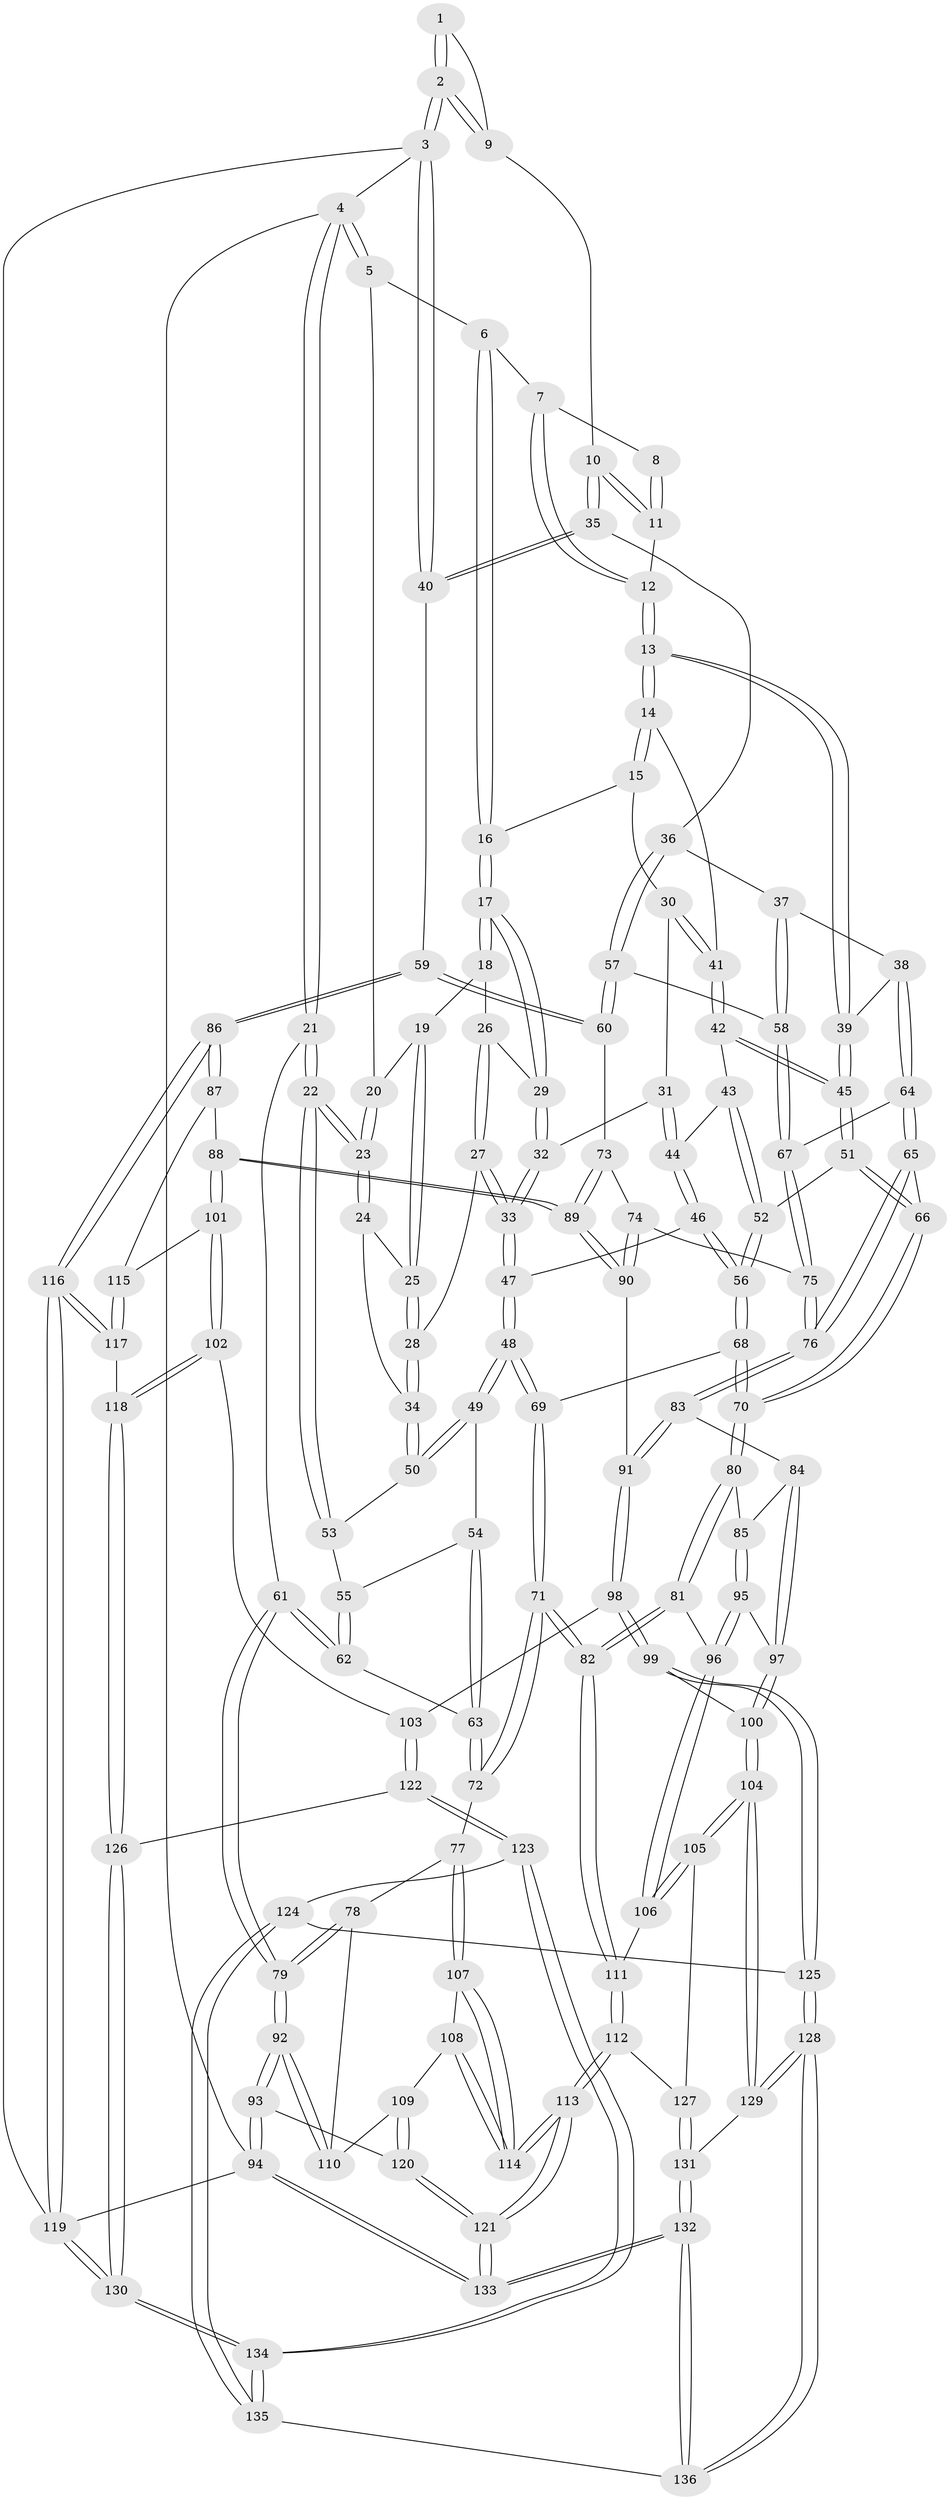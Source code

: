 // Generated by graph-tools (version 1.1) at 2025/51/03/09/25 03:51:01]
// undirected, 136 vertices, 337 edges
graph export_dot {
graph [start="1"]
  node [color=gray90,style=filled];
  1 [pos="+0.9533046868526623+0"];
  2 [pos="+1+0"];
  3 [pos="+1+0"];
  4 [pos="+0+0"];
  5 [pos="+0.27487073240918397+0"];
  6 [pos="+0.5028926779123221+0"];
  7 [pos="+0.5234505616597745+0"];
  8 [pos="+0.7878605273849805+0"];
  9 [pos="+0.8811159043096903+0.15952664875421232"];
  10 [pos="+0.8801427618111108+0.16392860251712968"];
  11 [pos="+0.7643671625112513+0.1494176828603667"];
  12 [pos="+0.7265988599408899+0.16111204104055982"];
  13 [pos="+0.6750553131720576+0.2108001414794754"];
  14 [pos="+0.634428763155862+0.2024760071525188"];
  15 [pos="+0.5156791127069855+0.12517814300411217"];
  16 [pos="+0.5106208973033928+0.12043651134319688"];
  17 [pos="+0.42783454802185844+0.16593066083036928"];
  18 [pos="+0.3082836179485864+0.04506178373613327"];
  19 [pos="+0.2622138187598925+0"];
  20 [pos="+0.2730423004456886+0"];
  21 [pos="+0+0.25532886208631195"];
  22 [pos="+0+0.2182467444677243"];
  23 [pos="+0+0.21610085648700458"];
  24 [pos="+0.08590058242665058+0.16923172531759872"];
  25 [pos="+0.16989002982616241+0.10256295996034527"];
  26 [pos="+0.3058824872149573+0.13481042616651645"];
  27 [pos="+0.29043194405279116+0.24813783722917035"];
  28 [pos="+0.2797781791907988+0.2499789463843184"];
  29 [pos="+0.41652469602030284+0.18856488434728225"];
  30 [pos="+0.49208141869407385+0.2664625381006513"];
  31 [pos="+0.4341928119200617+0.260382890172951"];
  32 [pos="+0.3955515990367055+0.24010970060210934"];
  33 [pos="+0.3440113149263362+0.26429135688057315"];
  34 [pos="+0.2285573806303934+0.2840513338041814"];
  35 [pos="+0.970001618757056+0.23902555970477163"];
  36 [pos="+0.9579947493981724+0.2566082027676042"];
  37 [pos="+0.8698467212358008+0.3209418842693193"];
  38 [pos="+0.7031551774534336+0.34028148179755435"];
  39 [pos="+0.6804042559275472+0.3195931481959664"];
  40 [pos="+1+0.23464216567914697"];
  41 [pos="+0.5119674995508128+0.27598088592375103"];
  42 [pos="+0.5170214954121939+0.30344769872941696"];
  43 [pos="+0.47448957593696+0.34502858492248517"];
  44 [pos="+0.4569870934608614+0.3484387341314296"];
  45 [pos="+0.5880341383108019+0.38232110316747364"];
  46 [pos="+0.4172731520900743+0.39600774102639646"];
  47 [pos="+0.3506840695034019+0.29771191313002976"];
  48 [pos="+0.2901058649114259+0.43208305952635295"];
  49 [pos="+0.2816159477536543+0.423936368695552"];
  50 [pos="+0.22710381284142236+0.2866055081831315"];
  51 [pos="+0.5798121760361501+0.3960052837779491"];
  52 [pos="+0.5354058023298988+0.3914129269308269"];
  53 [pos="+0.19701351573894293+0.3096521333145189"];
  54 [pos="+0.188168311375561+0.40061612826360393"];
  55 [pos="+0.16376833411690558+0.36033724763363195"];
  56 [pos="+0.41779933000150954+0.41903130136135414"];
  57 [pos="+0.9303903645042431+0.4443583128550935"];
  58 [pos="+0.81894185226954+0.4497320797215504"];
  59 [pos="+1+0.5770413921318687"];
  60 [pos="+0.9777372507767953+0.5113404588123182"];
  61 [pos="+0+0.33294705038051303"];
  62 [pos="+0.06598380247244376+0.3861444118511133"];
  63 [pos="+0.16429382278695998+0.5017487620542603"];
  64 [pos="+0.7362308649045157+0.41485257217945914"];
  65 [pos="+0.6607689005141687+0.5207399863051"];
  66 [pos="+0.5752223557992758+0.4727976645730085"];
  67 [pos="+0.8111872788717782+0.4548697900302173"];
  68 [pos="+0.4165973537949861+0.4225639219424697"];
  69 [pos="+0.31296572379426957+0.48546208281269154"];
  70 [pos="+0.5124514820960496+0.5159827116529807"];
  71 [pos="+0.2729320832237716+0.6148785761165343"];
  72 [pos="+0.19941402834270866+0.6094181881938584"];
  73 [pos="+0.97687455864667+0.5117979045621321"];
  74 [pos="+0.8405705700874012+0.5591468637526793"];
  75 [pos="+0.8117076149811483+0.46902298875940945"];
  76 [pos="+0.6805279315097664+0.5672780131805474"];
  77 [pos="+0.1659306551324292+0.6199847903477196"];
  78 [pos="+0.09789433951590636+0.6239276279130214"];
  79 [pos="+0+0.5351220681184071"];
  80 [pos="+0.4954577998402956+0.5643098774201271"];
  81 [pos="+0.3473519583538091+0.6132205168354404"];
  82 [pos="+0.28194441870199377+0.6226515786184186"];
  83 [pos="+0.6879948210233681+0.6098648049669293"];
  84 [pos="+0.6807707051063527+0.6133927260400657"];
  85 [pos="+0.5265577569856398+0.6018293635684989"];
  86 [pos="+1+0.6355135015634795"];
  87 [pos="+1+0.6909424537898045"];
  88 [pos="+0.8865842651071574+0.6988327602746783"];
  89 [pos="+0.8748942101632549+0.6855737483710758"];
  90 [pos="+0.8144582801503992+0.6328088615063856"];
  91 [pos="+0.7416299569285485+0.6381975623772824"];
  92 [pos="+0+0.86060174806109"];
  93 [pos="+0+1"];
  94 [pos="+0+1"];
  95 [pos="+0.5303750208187417+0.7065858234604434"];
  96 [pos="+0.5272107789691982+0.7101895542700568"];
  97 [pos="+0.6102551598501157+0.7016017887281415"];
  98 [pos="+0.715595357371358+0.7658555111732909"];
  99 [pos="+0.6694087951358054+0.8129890741029466"];
  100 [pos="+0.6628706388751986+0.8120362758847103"];
  101 [pos="+0.8684321006115684+0.7639889738141261"];
  102 [pos="+0.8640075251974509+0.77362887931986"];
  103 [pos="+0.8469350787313799+0.7947470950324761"];
  104 [pos="+0.5508651331028959+0.8500614997886412"];
  105 [pos="+0.5299104238989776+0.8248705698088772"];
  106 [pos="+0.49908466628439785+0.7757500668427904"];
  107 [pos="+0.14926174368686082+0.7470669700038772"];
  108 [pos="+0.08627896055910296+0.8154380032378274"];
  109 [pos="+0.06834550892508857+0.8141412443443815"];
  110 [pos="+0.05763120865343417+0.749718407960289"];
  111 [pos="+0.32636739270928783+0.7629270477459441"];
  112 [pos="+0.31856874140535435+0.7934063010373634"];
  113 [pos="+0.21978819554281953+0.9042361485480586"];
  114 [pos="+0.1691830091618588+0.8505143076247231"];
  115 [pos="+0.9677899025390916+0.8123982974512975"];
  116 [pos="+1+1"];
  117 [pos="+0.9817131260079123+0.8544135139409686"];
  118 [pos="+0.9451884102780959+0.8484583112100331"];
  119 [pos="+1+1"];
  120 [pos="+0.0651942418830476+0.8174498241032959"];
  121 [pos="+0.146541597091488+1"];
  122 [pos="+0.8299293196251606+0.8698437061287785"];
  123 [pos="+0.8105622296980596+0.8835992857599267"];
  124 [pos="+0.7787066441495303+0.8887944934395403"];
  125 [pos="+0.7058509307120826+0.8652418899303217"];
  126 [pos="+0.8767515960814466+0.8942420678034788"];
  127 [pos="+0.3895269367011013+0.8808793926646435"];
  128 [pos="+0.6199771547582573+1"];
  129 [pos="+0.5480237262869472+0.866212128343568"];
  130 [pos="+1+1"];
  131 [pos="+0.42327205971233084+0.9449783743583209"];
  132 [pos="+0.37575878330979834+1"];
  133 [pos="+0.12841009394656797+1"];
  134 [pos="+0.8959309172349071+1"];
  135 [pos="+0.6620906315262022+1"];
  136 [pos="+0.6280103790313316+1"];
  1 -- 2;
  1 -- 2;
  1 -- 9;
  2 -- 3;
  2 -- 3;
  2 -- 9;
  2 -- 9;
  3 -- 4;
  3 -- 40;
  3 -- 40;
  3 -- 119;
  4 -- 5;
  4 -- 5;
  4 -- 21;
  4 -- 21;
  4 -- 94;
  5 -- 6;
  5 -- 20;
  6 -- 7;
  6 -- 16;
  6 -- 16;
  7 -- 8;
  7 -- 12;
  7 -- 12;
  8 -- 11;
  8 -- 11;
  9 -- 10;
  10 -- 11;
  10 -- 11;
  10 -- 35;
  10 -- 35;
  11 -- 12;
  12 -- 13;
  12 -- 13;
  13 -- 14;
  13 -- 14;
  13 -- 39;
  13 -- 39;
  14 -- 15;
  14 -- 15;
  14 -- 41;
  15 -- 16;
  15 -- 30;
  16 -- 17;
  16 -- 17;
  17 -- 18;
  17 -- 18;
  17 -- 29;
  17 -- 29;
  18 -- 19;
  18 -- 26;
  19 -- 20;
  19 -- 25;
  19 -- 25;
  20 -- 23;
  20 -- 23;
  21 -- 22;
  21 -- 22;
  21 -- 61;
  22 -- 23;
  22 -- 23;
  22 -- 53;
  22 -- 53;
  23 -- 24;
  23 -- 24;
  24 -- 25;
  24 -- 34;
  25 -- 28;
  25 -- 28;
  26 -- 27;
  26 -- 27;
  26 -- 29;
  27 -- 28;
  27 -- 33;
  27 -- 33;
  28 -- 34;
  28 -- 34;
  29 -- 32;
  29 -- 32;
  30 -- 31;
  30 -- 41;
  30 -- 41;
  31 -- 32;
  31 -- 44;
  31 -- 44;
  32 -- 33;
  32 -- 33;
  33 -- 47;
  33 -- 47;
  34 -- 50;
  34 -- 50;
  35 -- 36;
  35 -- 40;
  35 -- 40;
  36 -- 37;
  36 -- 57;
  36 -- 57;
  37 -- 38;
  37 -- 58;
  37 -- 58;
  38 -- 39;
  38 -- 64;
  38 -- 64;
  39 -- 45;
  39 -- 45;
  40 -- 59;
  41 -- 42;
  41 -- 42;
  42 -- 43;
  42 -- 45;
  42 -- 45;
  43 -- 44;
  43 -- 52;
  43 -- 52;
  44 -- 46;
  44 -- 46;
  45 -- 51;
  45 -- 51;
  46 -- 47;
  46 -- 56;
  46 -- 56;
  47 -- 48;
  47 -- 48;
  48 -- 49;
  48 -- 49;
  48 -- 69;
  48 -- 69;
  49 -- 50;
  49 -- 50;
  49 -- 54;
  50 -- 53;
  51 -- 52;
  51 -- 66;
  51 -- 66;
  52 -- 56;
  52 -- 56;
  53 -- 55;
  54 -- 55;
  54 -- 63;
  54 -- 63;
  55 -- 62;
  55 -- 62;
  56 -- 68;
  56 -- 68;
  57 -- 58;
  57 -- 60;
  57 -- 60;
  58 -- 67;
  58 -- 67;
  59 -- 60;
  59 -- 60;
  59 -- 86;
  59 -- 86;
  60 -- 73;
  61 -- 62;
  61 -- 62;
  61 -- 79;
  61 -- 79;
  62 -- 63;
  63 -- 72;
  63 -- 72;
  64 -- 65;
  64 -- 65;
  64 -- 67;
  65 -- 66;
  65 -- 76;
  65 -- 76;
  66 -- 70;
  66 -- 70;
  67 -- 75;
  67 -- 75;
  68 -- 69;
  68 -- 70;
  68 -- 70;
  69 -- 71;
  69 -- 71;
  70 -- 80;
  70 -- 80;
  71 -- 72;
  71 -- 72;
  71 -- 82;
  71 -- 82;
  72 -- 77;
  73 -- 74;
  73 -- 89;
  73 -- 89;
  74 -- 75;
  74 -- 90;
  74 -- 90;
  75 -- 76;
  75 -- 76;
  76 -- 83;
  76 -- 83;
  77 -- 78;
  77 -- 107;
  77 -- 107;
  78 -- 79;
  78 -- 79;
  78 -- 110;
  79 -- 92;
  79 -- 92;
  80 -- 81;
  80 -- 81;
  80 -- 85;
  81 -- 82;
  81 -- 82;
  81 -- 96;
  82 -- 111;
  82 -- 111;
  83 -- 84;
  83 -- 91;
  83 -- 91;
  84 -- 85;
  84 -- 97;
  84 -- 97;
  85 -- 95;
  85 -- 95;
  86 -- 87;
  86 -- 87;
  86 -- 116;
  86 -- 116;
  87 -- 88;
  87 -- 115;
  88 -- 89;
  88 -- 89;
  88 -- 101;
  88 -- 101;
  89 -- 90;
  89 -- 90;
  90 -- 91;
  91 -- 98;
  91 -- 98;
  92 -- 93;
  92 -- 93;
  92 -- 110;
  92 -- 110;
  93 -- 94;
  93 -- 94;
  93 -- 120;
  94 -- 119;
  94 -- 133;
  94 -- 133;
  95 -- 96;
  95 -- 96;
  95 -- 97;
  96 -- 106;
  96 -- 106;
  97 -- 100;
  97 -- 100;
  98 -- 99;
  98 -- 99;
  98 -- 103;
  99 -- 100;
  99 -- 125;
  99 -- 125;
  100 -- 104;
  100 -- 104;
  101 -- 102;
  101 -- 102;
  101 -- 115;
  102 -- 103;
  102 -- 118;
  102 -- 118;
  103 -- 122;
  103 -- 122;
  104 -- 105;
  104 -- 105;
  104 -- 129;
  104 -- 129;
  105 -- 106;
  105 -- 106;
  105 -- 127;
  106 -- 111;
  107 -- 108;
  107 -- 114;
  107 -- 114;
  108 -- 109;
  108 -- 114;
  108 -- 114;
  109 -- 110;
  109 -- 120;
  109 -- 120;
  111 -- 112;
  111 -- 112;
  112 -- 113;
  112 -- 113;
  112 -- 127;
  113 -- 114;
  113 -- 114;
  113 -- 121;
  113 -- 121;
  115 -- 117;
  115 -- 117;
  116 -- 117;
  116 -- 117;
  116 -- 119;
  116 -- 119;
  117 -- 118;
  118 -- 126;
  118 -- 126;
  119 -- 130;
  119 -- 130;
  120 -- 121;
  120 -- 121;
  121 -- 133;
  121 -- 133;
  122 -- 123;
  122 -- 123;
  122 -- 126;
  123 -- 124;
  123 -- 134;
  123 -- 134;
  124 -- 125;
  124 -- 135;
  124 -- 135;
  125 -- 128;
  125 -- 128;
  126 -- 130;
  126 -- 130;
  127 -- 131;
  127 -- 131;
  128 -- 129;
  128 -- 129;
  128 -- 136;
  128 -- 136;
  129 -- 131;
  130 -- 134;
  130 -- 134;
  131 -- 132;
  131 -- 132;
  132 -- 133;
  132 -- 133;
  132 -- 136;
  132 -- 136;
  134 -- 135;
  134 -- 135;
  135 -- 136;
}
